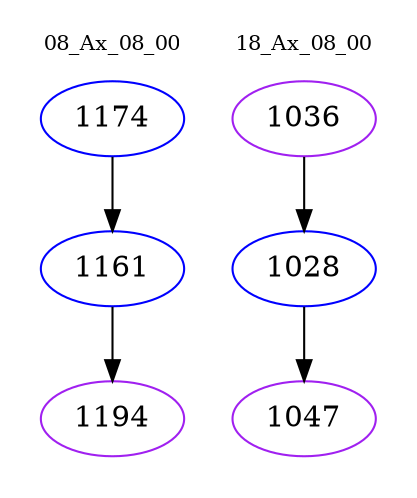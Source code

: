 digraph{
subgraph cluster_0 {
color = white
label = "08_Ax_08_00";
fontsize=10;
T0_1174 [label="1174", color="blue"]
T0_1174 -> T0_1161 [color="black"]
T0_1161 [label="1161", color="blue"]
T0_1161 -> T0_1194 [color="black"]
T0_1194 [label="1194", color="purple"]
}
subgraph cluster_1 {
color = white
label = "18_Ax_08_00";
fontsize=10;
T1_1036 [label="1036", color="purple"]
T1_1036 -> T1_1028 [color="black"]
T1_1028 [label="1028", color="blue"]
T1_1028 -> T1_1047 [color="black"]
T1_1047 [label="1047", color="purple"]
}
}
